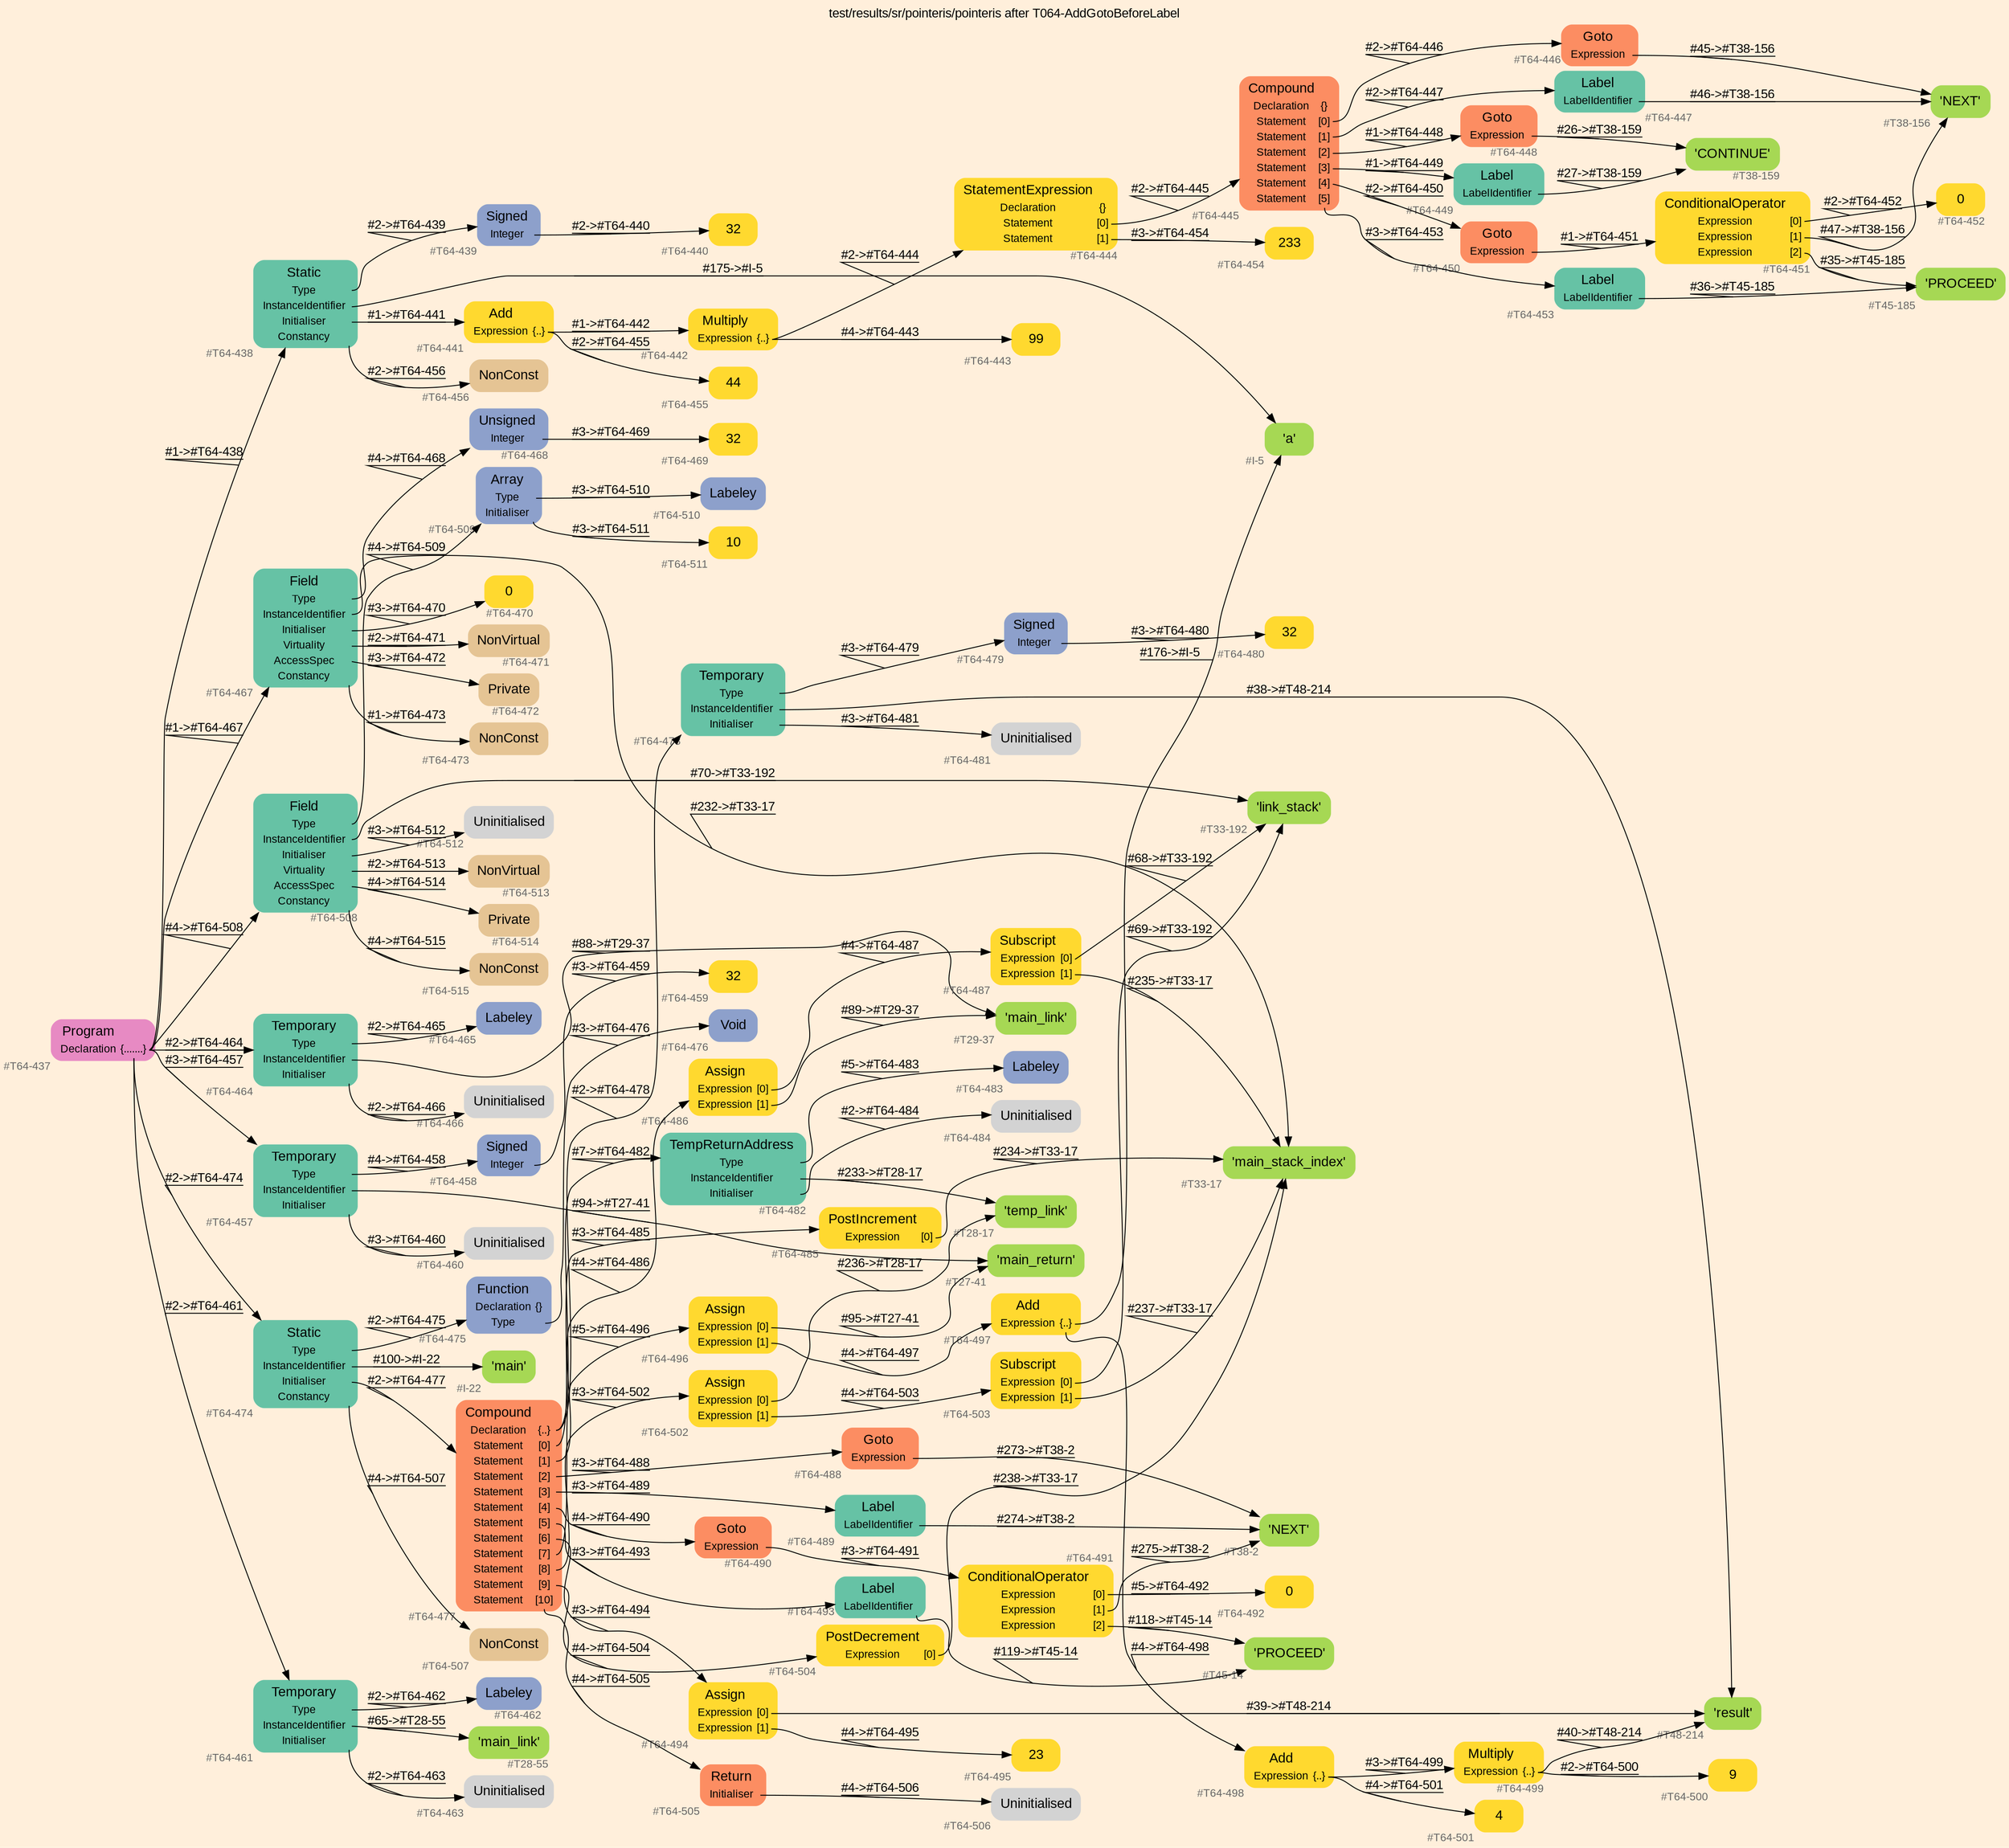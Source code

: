 digraph "test/results/sr/pointeris/pointeris after T064-AddGotoBeforeLabel" {
label = "test/results/sr/pointeris/pointeris after T064-AddGotoBeforeLabel"
labelloc = t
graph [
    rankdir = "LR"
    ranksep = 0.3
    bgcolor = antiquewhite1
    color = black
    fontcolor = black
    fontname = "Arial"
];
node [
    fontname = "Arial"
];
edge [
    fontname = "Arial"
];

// -------------------- node figure --------------------
// -------- block #T64-437 ----------
"#T64-437" [
    fillcolor = "/set28/4"
    xlabel = "#T64-437"
    fontsize = "12"
    fontcolor = grey40
    shape = "plaintext"
    label = <<TABLE BORDER="0" CELLBORDER="0" CELLSPACING="0">
     <TR><TD><FONT COLOR="black" POINT-SIZE="15">Program</FONT></TD></TR>
     <TR><TD><FONT COLOR="black" POINT-SIZE="12">Declaration</FONT></TD><TD PORT="port0"><FONT COLOR="black" POINT-SIZE="12">{.......}</FONT></TD></TR>
    </TABLE>>
    style = "rounded,filled"
];

// -------- block #T64-438 ----------
"#T64-438" [
    fillcolor = "/set28/1"
    xlabel = "#T64-438"
    fontsize = "12"
    fontcolor = grey40
    shape = "plaintext"
    label = <<TABLE BORDER="0" CELLBORDER="0" CELLSPACING="0">
     <TR><TD><FONT COLOR="black" POINT-SIZE="15">Static</FONT></TD></TR>
     <TR><TD><FONT COLOR="black" POINT-SIZE="12">Type</FONT></TD><TD PORT="port0"></TD></TR>
     <TR><TD><FONT COLOR="black" POINT-SIZE="12">InstanceIdentifier</FONT></TD><TD PORT="port1"></TD></TR>
     <TR><TD><FONT COLOR="black" POINT-SIZE="12">Initialiser</FONT></TD><TD PORT="port2"></TD></TR>
     <TR><TD><FONT COLOR="black" POINT-SIZE="12">Constancy</FONT></TD><TD PORT="port3"></TD></TR>
    </TABLE>>
    style = "rounded,filled"
];

// -------- block #T64-439 ----------
"#T64-439" [
    fillcolor = "/set28/3"
    xlabel = "#T64-439"
    fontsize = "12"
    fontcolor = grey40
    shape = "plaintext"
    label = <<TABLE BORDER="0" CELLBORDER="0" CELLSPACING="0">
     <TR><TD><FONT COLOR="black" POINT-SIZE="15">Signed</FONT></TD></TR>
     <TR><TD><FONT COLOR="black" POINT-SIZE="12">Integer</FONT></TD><TD PORT="port0"></TD></TR>
    </TABLE>>
    style = "rounded,filled"
];

// -------- block #T64-440 ----------
"#T64-440" [
    fillcolor = "/set28/6"
    xlabel = "#T64-440"
    fontsize = "12"
    fontcolor = grey40
    shape = "plaintext"
    label = <<TABLE BORDER="0" CELLBORDER="0" CELLSPACING="0">
     <TR><TD><FONT COLOR="black" POINT-SIZE="15">32</FONT></TD></TR>
    </TABLE>>
    style = "rounded,filled"
];

// -------- block #I-5 ----------
"#I-5" [
    fillcolor = "/set28/5"
    xlabel = "#I-5"
    fontsize = "12"
    fontcolor = grey40
    shape = "plaintext"
    label = <<TABLE BORDER="0" CELLBORDER="0" CELLSPACING="0">
     <TR><TD><FONT COLOR="black" POINT-SIZE="15">'a'</FONT></TD></TR>
    </TABLE>>
    style = "rounded,filled"
];

// -------- block #T64-441 ----------
"#T64-441" [
    fillcolor = "/set28/6"
    xlabel = "#T64-441"
    fontsize = "12"
    fontcolor = grey40
    shape = "plaintext"
    label = <<TABLE BORDER="0" CELLBORDER="0" CELLSPACING="0">
     <TR><TD><FONT COLOR="black" POINT-SIZE="15">Add</FONT></TD></TR>
     <TR><TD><FONT COLOR="black" POINT-SIZE="12">Expression</FONT></TD><TD PORT="port0"><FONT COLOR="black" POINT-SIZE="12">{..}</FONT></TD></TR>
    </TABLE>>
    style = "rounded,filled"
];

// -------- block #T64-442 ----------
"#T64-442" [
    fillcolor = "/set28/6"
    xlabel = "#T64-442"
    fontsize = "12"
    fontcolor = grey40
    shape = "plaintext"
    label = <<TABLE BORDER="0" CELLBORDER="0" CELLSPACING="0">
     <TR><TD><FONT COLOR="black" POINT-SIZE="15">Multiply</FONT></TD></TR>
     <TR><TD><FONT COLOR="black" POINT-SIZE="12">Expression</FONT></TD><TD PORT="port0"><FONT COLOR="black" POINT-SIZE="12">{..}</FONT></TD></TR>
    </TABLE>>
    style = "rounded,filled"
];

// -------- block #T64-443 ----------
"#T64-443" [
    fillcolor = "/set28/6"
    xlabel = "#T64-443"
    fontsize = "12"
    fontcolor = grey40
    shape = "plaintext"
    label = <<TABLE BORDER="0" CELLBORDER="0" CELLSPACING="0">
     <TR><TD><FONT COLOR="black" POINT-SIZE="15">99</FONT></TD></TR>
    </TABLE>>
    style = "rounded,filled"
];

// -------- block #T64-444 ----------
"#T64-444" [
    fillcolor = "/set28/6"
    xlabel = "#T64-444"
    fontsize = "12"
    fontcolor = grey40
    shape = "plaintext"
    label = <<TABLE BORDER="0" CELLBORDER="0" CELLSPACING="0">
     <TR><TD><FONT COLOR="black" POINT-SIZE="15">StatementExpression</FONT></TD></TR>
     <TR><TD><FONT COLOR="black" POINT-SIZE="12">Declaration</FONT></TD><TD PORT="port0"><FONT COLOR="black" POINT-SIZE="12">{}</FONT></TD></TR>
     <TR><TD><FONT COLOR="black" POINT-SIZE="12">Statement</FONT></TD><TD PORT="port1"><FONT COLOR="black" POINT-SIZE="12">[0]</FONT></TD></TR>
     <TR><TD><FONT COLOR="black" POINT-SIZE="12">Statement</FONT></TD><TD PORT="port2"><FONT COLOR="black" POINT-SIZE="12">[1]</FONT></TD></TR>
    </TABLE>>
    style = "rounded,filled"
];

// -------- block #T64-445 ----------
"#T64-445" [
    fillcolor = "/set28/2"
    xlabel = "#T64-445"
    fontsize = "12"
    fontcolor = grey40
    shape = "plaintext"
    label = <<TABLE BORDER="0" CELLBORDER="0" CELLSPACING="0">
     <TR><TD><FONT COLOR="black" POINT-SIZE="15">Compound</FONT></TD></TR>
     <TR><TD><FONT COLOR="black" POINT-SIZE="12">Declaration</FONT></TD><TD PORT="port0"><FONT COLOR="black" POINT-SIZE="12">{}</FONT></TD></TR>
     <TR><TD><FONT COLOR="black" POINT-SIZE="12">Statement</FONT></TD><TD PORT="port1"><FONT COLOR="black" POINT-SIZE="12">[0]</FONT></TD></TR>
     <TR><TD><FONT COLOR="black" POINT-SIZE="12">Statement</FONT></TD><TD PORT="port2"><FONT COLOR="black" POINT-SIZE="12">[1]</FONT></TD></TR>
     <TR><TD><FONT COLOR="black" POINT-SIZE="12">Statement</FONT></TD><TD PORT="port3"><FONT COLOR="black" POINT-SIZE="12">[2]</FONT></TD></TR>
     <TR><TD><FONT COLOR="black" POINT-SIZE="12">Statement</FONT></TD><TD PORT="port4"><FONT COLOR="black" POINT-SIZE="12">[3]</FONT></TD></TR>
     <TR><TD><FONT COLOR="black" POINT-SIZE="12">Statement</FONT></TD><TD PORT="port5"><FONT COLOR="black" POINT-SIZE="12">[4]</FONT></TD></TR>
     <TR><TD><FONT COLOR="black" POINT-SIZE="12">Statement</FONT></TD><TD PORT="port6"><FONT COLOR="black" POINT-SIZE="12">[5]</FONT></TD></TR>
    </TABLE>>
    style = "rounded,filled"
];

// -------- block #T64-446 ----------
"#T64-446" [
    fillcolor = "/set28/2"
    xlabel = "#T64-446"
    fontsize = "12"
    fontcolor = grey40
    shape = "plaintext"
    label = <<TABLE BORDER="0" CELLBORDER="0" CELLSPACING="0">
     <TR><TD><FONT COLOR="black" POINT-SIZE="15">Goto</FONT></TD></TR>
     <TR><TD><FONT COLOR="black" POINT-SIZE="12">Expression</FONT></TD><TD PORT="port0"></TD></TR>
    </TABLE>>
    style = "rounded,filled"
];

// -------- block #T38-156 ----------
"#T38-156" [
    fillcolor = "/set28/5"
    xlabel = "#T38-156"
    fontsize = "12"
    fontcolor = grey40
    shape = "plaintext"
    label = <<TABLE BORDER="0" CELLBORDER="0" CELLSPACING="0">
     <TR><TD><FONT COLOR="black" POINT-SIZE="15">'NEXT'</FONT></TD></TR>
    </TABLE>>
    style = "rounded,filled"
];

// -------- block #T64-447 ----------
"#T64-447" [
    fillcolor = "/set28/1"
    xlabel = "#T64-447"
    fontsize = "12"
    fontcolor = grey40
    shape = "plaintext"
    label = <<TABLE BORDER="0" CELLBORDER="0" CELLSPACING="0">
     <TR><TD><FONT COLOR="black" POINT-SIZE="15">Label</FONT></TD></TR>
     <TR><TD><FONT COLOR="black" POINT-SIZE="12">LabelIdentifier</FONT></TD><TD PORT="port0"></TD></TR>
    </TABLE>>
    style = "rounded,filled"
];

// -------- block #T64-448 ----------
"#T64-448" [
    fillcolor = "/set28/2"
    xlabel = "#T64-448"
    fontsize = "12"
    fontcolor = grey40
    shape = "plaintext"
    label = <<TABLE BORDER="0" CELLBORDER="0" CELLSPACING="0">
     <TR><TD><FONT COLOR="black" POINT-SIZE="15">Goto</FONT></TD></TR>
     <TR><TD><FONT COLOR="black" POINT-SIZE="12">Expression</FONT></TD><TD PORT="port0"></TD></TR>
    </TABLE>>
    style = "rounded,filled"
];

// -------- block #T38-159 ----------
"#T38-159" [
    fillcolor = "/set28/5"
    xlabel = "#T38-159"
    fontsize = "12"
    fontcolor = grey40
    shape = "plaintext"
    label = <<TABLE BORDER="0" CELLBORDER="0" CELLSPACING="0">
     <TR><TD><FONT COLOR="black" POINT-SIZE="15">'CONTINUE'</FONT></TD></TR>
    </TABLE>>
    style = "rounded,filled"
];

// -------- block #T64-449 ----------
"#T64-449" [
    fillcolor = "/set28/1"
    xlabel = "#T64-449"
    fontsize = "12"
    fontcolor = grey40
    shape = "plaintext"
    label = <<TABLE BORDER="0" CELLBORDER="0" CELLSPACING="0">
     <TR><TD><FONT COLOR="black" POINT-SIZE="15">Label</FONT></TD></TR>
     <TR><TD><FONT COLOR="black" POINT-SIZE="12">LabelIdentifier</FONT></TD><TD PORT="port0"></TD></TR>
    </TABLE>>
    style = "rounded,filled"
];

// -------- block #T64-450 ----------
"#T64-450" [
    fillcolor = "/set28/2"
    xlabel = "#T64-450"
    fontsize = "12"
    fontcolor = grey40
    shape = "plaintext"
    label = <<TABLE BORDER="0" CELLBORDER="0" CELLSPACING="0">
     <TR><TD><FONT COLOR="black" POINT-SIZE="15">Goto</FONT></TD></TR>
     <TR><TD><FONT COLOR="black" POINT-SIZE="12">Expression</FONT></TD><TD PORT="port0"></TD></TR>
    </TABLE>>
    style = "rounded,filled"
];

// -------- block #T64-451 ----------
"#T64-451" [
    fillcolor = "/set28/6"
    xlabel = "#T64-451"
    fontsize = "12"
    fontcolor = grey40
    shape = "plaintext"
    label = <<TABLE BORDER="0" CELLBORDER="0" CELLSPACING="0">
     <TR><TD><FONT COLOR="black" POINT-SIZE="15">ConditionalOperator</FONT></TD></TR>
     <TR><TD><FONT COLOR="black" POINT-SIZE="12">Expression</FONT></TD><TD PORT="port0"><FONT COLOR="black" POINT-SIZE="12">[0]</FONT></TD></TR>
     <TR><TD><FONT COLOR="black" POINT-SIZE="12">Expression</FONT></TD><TD PORT="port1"><FONT COLOR="black" POINT-SIZE="12">[1]</FONT></TD></TR>
     <TR><TD><FONT COLOR="black" POINT-SIZE="12">Expression</FONT></TD><TD PORT="port2"><FONT COLOR="black" POINT-SIZE="12">[2]</FONT></TD></TR>
    </TABLE>>
    style = "rounded,filled"
];

// -------- block #T64-452 ----------
"#T64-452" [
    fillcolor = "/set28/6"
    xlabel = "#T64-452"
    fontsize = "12"
    fontcolor = grey40
    shape = "plaintext"
    label = <<TABLE BORDER="0" CELLBORDER="0" CELLSPACING="0">
     <TR><TD><FONT COLOR="black" POINT-SIZE="15">0</FONT></TD></TR>
    </TABLE>>
    style = "rounded,filled"
];

// -------- block #T45-185 ----------
"#T45-185" [
    fillcolor = "/set28/5"
    xlabel = "#T45-185"
    fontsize = "12"
    fontcolor = grey40
    shape = "plaintext"
    label = <<TABLE BORDER="0" CELLBORDER="0" CELLSPACING="0">
     <TR><TD><FONT COLOR="black" POINT-SIZE="15">'PROCEED'</FONT></TD></TR>
    </TABLE>>
    style = "rounded,filled"
];

// -------- block #T64-453 ----------
"#T64-453" [
    fillcolor = "/set28/1"
    xlabel = "#T64-453"
    fontsize = "12"
    fontcolor = grey40
    shape = "plaintext"
    label = <<TABLE BORDER="0" CELLBORDER="0" CELLSPACING="0">
     <TR><TD><FONT COLOR="black" POINT-SIZE="15">Label</FONT></TD></TR>
     <TR><TD><FONT COLOR="black" POINT-SIZE="12">LabelIdentifier</FONT></TD><TD PORT="port0"></TD></TR>
    </TABLE>>
    style = "rounded,filled"
];

// -------- block #T64-454 ----------
"#T64-454" [
    fillcolor = "/set28/6"
    xlabel = "#T64-454"
    fontsize = "12"
    fontcolor = grey40
    shape = "plaintext"
    label = <<TABLE BORDER="0" CELLBORDER="0" CELLSPACING="0">
     <TR><TD><FONT COLOR="black" POINT-SIZE="15">233</FONT></TD></TR>
    </TABLE>>
    style = "rounded,filled"
];

// -------- block #T64-455 ----------
"#T64-455" [
    fillcolor = "/set28/6"
    xlabel = "#T64-455"
    fontsize = "12"
    fontcolor = grey40
    shape = "plaintext"
    label = <<TABLE BORDER="0" CELLBORDER="0" CELLSPACING="0">
     <TR><TD><FONT COLOR="black" POINT-SIZE="15">44</FONT></TD></TR>
    </TABLE>>
    style = "rounded,filled"
];

// -------- block #T64-456 ----------
"#T64-456" [
    fillcolor = "/set28/7"
    xlabel = "#T64-456"
    fontsize = "12"
    fontcolor = grey40
    shape = "plaintext"
    label = <<TABLE BORDER="0" CELLBORDER="0" CELLSPACING="0">
     <TR><TD><FONT COLOR="black" POINT-SIZE="15">NonConst</FONT></TD></TR>
    </TABLE>>
    style = "rounded,filled"
];

// -------- block #T64-457 ----------
"#T64-457" [
    fillcolor = "/set28/1"
    xlabel = "#T64-457"
    fontsize = "12"
    fontcolor = grey40
    shape = "plaintext"
    label = <<TABLE BORDER="0" CELLBORDER="0" CELLSPACING="0">
     <TR><TD><FONT COLOR="black" POINT-SIZE="15">Temporary</FONT></TD></TR>
     <TR><TD><FONT COLOR="black" POINT-SIZE="12">Type</FONT></TD><TD PORT="port0"></TD></TR>
     <TR><TD><FONT COLOR="black" POINT-SIZE="12">InstanceIdentifier</FONT></TD><TD PORT="port1"></TD></TR>
     <TR><TD><FONT COLOR="black" POINT-SIZE="12">Initialiser</FONT></TD><TD PORT="port2"></TD></TR>
    </TABLE>>
    style = "rounded,filled"
];

// -------- block #T64-458 ----------
"#T64-458" [
    fillcolor = "/set28/3"
    xlabel = "#T64-458"
    fontsize = "12"
    fontcolor = grey40
    shape = "plaintext"
    label = <<TABLE BORDER="0" CELLBORDER="0" CELLSPACING="0">
     <TR><TD><FONT COLOR="black" POINT-SIZE="15">Signed</FONT></TD></TR>
     <TR><TD><FONT COLOR="black" POINT-SIZE="12">Integer</FONT></TD><TD PORT="port0"></TD></TR>
    </TABLE>>
    style = "rounded,filled"
];

// -------- block #T64-459 ----------
"#T64-459" [
    fillcolor = "/set28/6"
    xlabel = "#T64-459"
    fontsize = "12"
    fontcolor = grey40
    shape = "plaintext"
    label = <<TABLE BORDER="0" CELLBORDER="0" CELLSPACING="0">
     <TR><TD><FONT COLOR="black" POINT-SIZE="15">32</FONT></TD></TR>
    </TABLE>>
    style = "rounded,filled"
];

// -------- block #T27-41 ----------
"#T27-41" [
    fillcolor = "/set28/5"
    xlabel = "#T27-41"
    fontsize = "12"
    fontcolor = grey40
    shape = "plaintext"
    label = <<TABLE BORDER="0" CELLBORDER="0" CELLSPACING="0">
     <TR><TD><FONT COLOR="black" POINT-SIZE="15">'main_return'</FONT></TD></TR>
    </TABLE>>
    style = "rounded,filled"
];

// -------- block #T64-460 ----------
"#T64-460" [
    xlabel = "#T64-460"
    fontsize = "12"
    fontcolor = grey40
    shape = "plaintext"
    label = <<TABLE BORDER="0" CELLBORDER="0" CELLSPACING="0">
     <TR><TD><FONT COLOR="black" POINT-SIZE="15">Uninitialised</FONT></TD></TR>
    </TABLE>>
    style = "rounded,filled"
];

// -------- block #T64-461 ----------
"#T64-461" [
    fillcolor = "/set28/1"
    xlabel = "#T64-461"
    fontsize = "12"
    fontcolor = grey40
    shape = "plaintext"
    label = <<TABLE BORDER="0" CELLBORDER="0" CELLSPACING="0">
     <TR><TD><FONT COLOR="black" POINT-SIZE="15">Temporary</FONT></TD></TR>
     <TR><TD><FONT COLOR="black" POINT-SIZE="12">Type</FONT></TD><TD PORT="port0"></TD></TR>
     <TR><TD><FONT COLOR="black" POINT-SIZE="12">InstanceIdentifier</FONT></TD><TD PORT="port1"></TD></TR>
     <TR><TD><FONT COLOR="black" POINT-SIZE="12">Initialiser</FONT></TD><TD PORT="port2"></TD></TR>
    </TABLE>>
    style = "rounded,filled"
];

// -------- block #T64-462 ----------
"#T64-462" [
    fillcolor = "/set28/3"
    xlabel = "#T64-462"
    fontsize = "12"
    fontcolor = grey40
    shape = "plaintext"
    label = <<TABLE BORDER="0" CELLBORDER="0" CELLSPACING="0">
     <TR><TD><FONT COLOR="black" POINT-SIZE="15">Labeley</FONT></TD></TR>
    </TABLE>>
    style = "rounded,filled"
];

// -------- block #T28-55 ----------
"#T28-55" [
    fillcolor = "/set28/5"
    xlabel = "#T28-55"
    fontsize = "12"
    fontcolor = grey40
    shape = "plaintext"
    label = <<TABLE BORDER="0" CELLBORDER="0" CELLSPACING="0">
     <TR><TD><FONT COLOR="black" POINT-SIZE="15">'main_link'</FONT></TD></TR>
    </TABLE>>
    style = "rounded,filled"
];

// -------- block #T64-463 ----------
"#T64-463" [
    xlabel = "#T64-463"
    fontsize = "12"
    fontcolor = grey40
    shape = "plaintext"
    label = <<TABLE BORDER="0" CELLBORDER="0" CELLSPACING="0">
     <TR><TD><FONT COLOR="black" POINT-SIZE="15">Uninitialised</FONT></TD></TR>
    </TABLE>>
    style = "rounded,filled"
];

// -------- block #T64-464 ----------
"#T64-464" [
    fillcolor = "/set28/1"
    xlabel = "#T64-464"
    fontsize = "12"
    fontcolor = grey40
    shape = "plaintext"
    label = <<TABLE BORDER="0" CELLBORDER="0" CELLSPACING="0">
     <TR><TD><FONT COLOR="black" POINT-SIZE="15">Temporary</FONT></TD></TR>
     <TR><TD><FONT COLOR="black" POINT-SIZE="12">Type</FONT></TD><TD PORT="port0"></TD></TR>
     <TR><TD><FONT COLOR="black" POINT-SIZE="12">InstanceIdentifier</FONT></TD><TD PORT="port1"></TD></TR>
     <TR><TD><FONT COLOR="black" POINT-SIZE="12">Initialiser</FONT></TD><TD PORT="port2"></TD></TR>
    </TABLE>>
    style = "rounded,filled"
];

// -------- block #T64-465 ----------
"#T64-465" [
    fillcolor = "/set28/3"
    xlabel = "#T64-465"
    fontsize = "12"
    fontcolor = grey40
    shape = "plaintext"
    label = <<TABLE BORDER="0" CELLBORDER="0" CELLSPACING="0">
     <TR><TD><FONT COLOR="black" POINT-SIZE="15">Labeley</FONT></TD></TR>
    </TABLE>>
    style = "rounded,filled"
];

// -------- block #T29-37 ----------
"#T29-37" [
    fillcolor = "/set28/5"
    xlabel = "#T29-37"
    fontsize = "12"
    fontcolor = grey40
    shape = "plaintext"
    label = <<TABLE BORDER="0" CELLBORDER="0" CELLSPACING="0">
     <TR><TD><FONT COLOR="black" POINT-SIZE="15">'main_link'</FONT></TD></TR>
    </TABLE>>
    style = "rounded,filled"
];

// -------- block #T64-466 ----------
"#T64-466" [
    xlabel = "#T64-466"
    fontsize = "12"
    fontcolor = grey40
    shape = "plaintext"
    label = <<TABLE BORDER="0" CELLBORDER="0" CELLSPACING="0">
     <TR><TD><FONT COLOR="black" POINT-SIZE="15">Uninitialised</FONT></TD></TR>
    </TABLE>>
    style = "rounded,filled"
];

// -------- block #T64-467 ----------
"#T64-467" [
    fillcolor = "/set28/1"
    xlabel = "#T64-467"
    fontsize = "12"
    fontcolor = grey40
    shape = "plaintext"
    label = <<TABLE BORDER="0" CELLBORDER="0" CELLSPACING="0">
     <TR><TD><FONT COLOR="black" POINT-SIZE="15">Field</FONT></TD></TR>
     <TR><TD><FONT COLOR="black" POINT-SIZE="12">Type</FONT></TD><TD PORT="port0"></TD></TR>
     <TR><TD><FONT COLOR="black" POINT-SIZE="12">InstanceIdentifier</FONT></TD><TD PORT="port1"></TD></TR>
     <TR><TD><FONT COLOR="black" POINT-SIZE="12">Initialiser</FONT></TD><TD PORT="port2"></TD></TR>
     <TR><TD><FONT COLOR="black" POINT-SIZE="12">Virtuality</FONT></TD><TD PORT="port3"></TD></TR>
     <TR><TD><FONT COLOR="black" POINT-SIZE="12">AccessSpec</FONT></TD><TD PORT="port4"></TD></TR>
     <TR><TD><FONT COLOR="black" POINT-SIZE="12">Constancy</FONT></TD><TD PORT="port5"></TD></TR>
    </TABLE>>
    style = "rounded,filled"
];

// -------- block #T64-468 ----------
"#T64-468" [
    fillcolor = "/set28/3"
    xlabel = "#T64-468"
    fontsize = "12"
    fontcolor = grey40
    shape = "plaintext"
    label = <<TABLE BORDER="0" CELLBORDER="0" CELLSPACING="0">
     <TR><TD><FONT COLOR="black" POINT-SIZE="15">Unsigned</FONT></TD></TR>
     <TR><TD><FONT COLOR="black" POINT-SIZE="12">Integer</FONT></TD><TD PORT="port0"></TD></TR>
    </TABLE>>
    style = "rounded,filled"
];

// -------- block #T64-469 ----------
"#T64-469" [
    fillcolor = "/set28/6"
    xlabel = "#T64-469"
    fontsize = "12"
    fontcolor = grey40
    shape = "plaintext"
    label = <<TABLE BORDER="0" CELLBORDER="0" CELLSPACING="0">
     <TR><TD><FONT COLOR="black" POINT-SIZE="15">32</FONT></TD></TR>
    </TABLE>>
    style = "rounded,filled"
];

// -------- block #T33-17 ----------
"#T33-17" [
    fillcolor = "/set28/5"
    xlabel = "#T33-17"
    fontsize = "12"
    fontcolor = grey40
    shape = "plaintext"
    label = <<TABLE BORDER="0" CELLBORDER="0" CELLSPACING="0">
     <TR><TD><FONT COLOR="black" POINT-SIZE="15">'main_stack_index'</FONT></TD></TR>
    </TABLE>>
    style = "rounded,filled"
];

// -------- block #T64-470 ----------
"#T64-470" [
    fillcolor = "/set28/6"
    xlabel = "#T64-470"
    fontsize = "12"
    fontcolor = grey40
    shape = "plaintext"
    label = <<TABLE BORDER="0" CELLBORDER="0" CELLSPACING="0">
     <TR><TD><FONT COLOR="black" POINT-SIZE="15">0</FONT></TD></TR>
    </TABLE>>
    style = "rounded,filled"
];

// -------- block #T64-471 ----------
"#T64-471" [
    fillcolor = "/set28/7"
    xlabel = "#T64-471"
    fontsize = "12"
    fontcolor = grey40
    shape = "plaintext"
    label = <<TABLE BORDER="0" CELLBORDER="0" CELLSPACING="0">
     <TR><TD><FONT COLOR="black" POINT-SIZE="15">NonVirtual</FONT></TD></TR>
    </TABLE>>
    style = "rounded,filled"
];

// -------- block #T64-472 ----------
"#T64-472" [
    fillcolor = "/set28/7"
    xlabel = "#T64-472"
    fontsize = "12"
    fontcolor = grey40
    shape = "plaintext"
    label = <<TABLE BORDER="0" CELLBORDER="0" CELLSPACING="0">
     <TR><TD><FONT COLOR="black" POINT-SIZE="15">Private</FONT></TD></TR>
    </TABLE>>
    style = "rounded,filled"
];

// -------- block #T64-473 ----------
"#T64-473" [
    fillcolor = "/set28/7"
    xlabel = "#T64-473"
    fontsize = "12"
    fontcolor = grey40
    shape = "plaintext"
    label = <<TABLE BORDER="0" CELLBORDER="0" CELLSPACING="0">
     <TR><TD><FONT COLOR="black" POINT-SIZE="15">NonConst</FONT></TD></TR>
    </TABLE>>
    style = "rounded,filled"
];

// -------- block #T64-474 ----------
"#T64-474" [
    fillcolor = "/set28/1"
    xlabel = "#T64-474"
    fontsize = "12"
    fontcolor = grey40
    shape = "plaintext"
    label = <<TABLE BORDER="0" CELLBORDER="0" CELLSPACING="0">
     <TR><TD><FONT COLOR="black" POINT-SIZE="15">Static</FONT></TD></TR>
     <TR><TD><FONT COLOR="black" POINT-SIZE="12">Type</FONT></TD><TD PORT="port0"></TD></TR>
     <TR><TD><FONT COLOR="black" POINT-SIZE="12">InstanceIdentifier</FONT></TD><TD PORT="port1"></TD></TR>
     <TR><TD><FONT COLOR="black" POINT-SIZE="12">Initialiser</FONT></TD><TD PORT="port2"></TD></TR>
     <TR><TD><FONT COLOR="black" POINT-SIZE="12">Constancy</FONT></TD><TD PORT="port3"></TD></TR>
    </TABLE>>
    style = "rounded,filled"
];

// -------- block #T64-475 ----------
"#T64-475" [
    fillcolor = "/set28/3"
    xlabel = "#T64-475"
    fontsize = "12"
    fontcolor = grey40
    shape = "plaintext"
    label = <<TABLE BORDER="0" CELLBORDER="0" CELLSPACING="0">
     <TR><TD><FONT COLOR="black" POINT-SIZE="15">Function</FONT></TD></TR>
     <TR><TD><FONT COLOR="black" POINT-SIZE="12">Declaration</FONT></TD><TD PORT="port0"><FONT COLOR="black" POINT-SIZE="12">{}</FONT></TD></TR>
     <TR><TD><FONT COLOR="black" POINT-SIZE="12">Type</FONT></TD><TD PORT="port1"></TD></TR>
    </TABLE>>
    style = "rounded,filled"
];

// -------- block #T64-476 ----------
"#T64-476" [
    fillcolor = "/set28/3"
    xlabel = "#T64-476"
    fontsize = "12"
    fontcolor = grey40
    shape = "plaintext"
    label = <<TABLE BORDER="0" CELLBORDER="0" CELLSPACING="0">
     <TR><TD><FONT COLOR="black" POINT-SIZE="15">Void</FONT></TD></TR>
    </TABLE>>
    style = "rounded,filled"
];

// -------- block #I-22 ----------
"#I-22" [
    fillcolor = "/set28/5"
    xlabel = "#I-22"
    fontsize = "12"
    fontcolor = grey40
    shape = "plaintext"
    label = <<TABLE BORDER="0" CELLBORDER="0" CELLSPACING="0">
     <TR><TD><FONT COLOR="black" POINT-SIZE="15">'main'</FONT></TD></TR>
    </TABLE>>
    style = "rounded,filled"
];

// -------- block #T64-477 ----------
"#T64-477" [
    fillcolor = "/set28/2"
    xlabel = "#T64-477"
    fontsize = "12"
    fontcolor = grey40
    shape = "plaintext"
    label = <<TABLE BORDER="0" CELLBORDER="0" CELLSPACING="0">
     <TR><TD><FONT COLOR="black" POINT-SIZE="15">Compound</FONT></TD></TR>
     <TR><TD><FONT COLOR="black" POINT-SIZE="12">Declaration</FONT></TD><TD PORT="port0"><FONT COLOR="black" POINT-SIZE="12">{..}</FONT></TD></TR>
     <TR><TD><FONT COLOR="black" POINT-SIZE="12">Statement</FONT></TD><TD PORT="port1"><FONT COLOR="black" POINT-SIZE="12">[0]</FONT></TD></TR>
     <TR><TD><FONT COLOR="black" POINT-SIZE="12">Statement</FONT></TD><TD PORT="port2"><FONT COLOR="black" POINT-SIZE="12">[1]</FONT></TD></TR>
     <TR><TD><FONT COLOR="black" POINT-SIZE="12">Statement</FONT></TD><TD PORT="port3"><FONT COLOR="black" POINT-SIZE="12">[2]</FONT></TD></TR>
     <TR><TD><FONT COLOR="black" POINT-SIZE="12">Statement</FONT></TD><TD PORT="port4"><FONT COLOR="black" POINT-SIZE="12">[3]</FONT></TD></TR>
     <TR><TD><FONT COLOR="black" POINT-SIZE="12">Statement</FONT></TD><TD PORT="port5"><FONT COLOR="black" POINT-SIZE="12">[4]</FONT></TD></TR>
     <TR><TD><FONT COLOR="black" POINT-SIZE="12">Statement</FONT></TD><TD PORT="port6"><FONT COLOR="black" POINT-SIZE="12">[5]</FONT></TD></TR>
     <TR><TD><FONT COLOR="black" POINT-SIZE="12">Statement</FONT></TD><TD PORT="port7"><FONT COLOR="black" POINT-SIZE="12">[6]</FONT></TD></TR>
     <TR><TD><FONT COLOR="black" POINT-SIZE="12">Statement</FONT></TD><TD PORT="port8"><FONT COLOR="black" POINT-SIZE="12">[7]</FONT></TD></TR>
     <TR><TD><FONT COLOR="black" POINT-SIZE="12">Statement</FONT></TD><TD PORT="port9"><FONT COLOR="black" POINT-SIZE="12">[8]</FONT></TD></TR>
     <TR><TD><FONT COLOR="black" POINT-SIZE="12">Statement</FONT></TD><TD PORT="port10"><FONT COLOR="black" POINT-SIZE="12">[9]</FONT></TD></TR>
     <TR><TD><FONT COLOR="black" POINT-SIZE="12">Statement</FONT></TD><TD PORT="port11"><FONT COLOR="black" POINT-SIZE="12">[10]</FONT></TD></TR>
    </TABLE>>
    style = "rounded,filled"
];

// -------- block #T64-478 ----------
"#T64-478" [
    fillcolor = "/set28/1"
    xlabel = "#T64-478"
    fontsize = "12"
    fontcolor = grey40
    shape = "plaintext"
    label = <<TABLE BORDER="0" CELLBORDER="0" CELLSPACING="0">
     <TR><TD><FONT COLOR="black" POINT-SIZE="15">Temporary</FONT></TD></TR>
     <TR><TD><FONT COLOR="black" POINT-SIZE="12">Type</FONT></TD><TD PORT="port0"></TD></TR>
     <TR><TD><FONT COLOR="black" POINT-SIZE="12">InstanceIdentifier</FONT></TD><TD PORT="port1"></TD></TR>
     <TR><TD><FONT COLOR="black" POINT-SIZE="12">Initialiser</FONT></TD><TD PORT="port2"></TD></TR>
    </TABLE>>
    style = "rounded,filled"
];

// -------- block #T64-479 ----------
"#T64-479" [
    fillcolor = "/set28/3"
    xlabel = "#T64-479"
    fontsize = "12"
    fontcolor = grey40
    shape = "plaintext"
    label = <<TABLE BORDER="0" CELLBORDER="0" CELLSPACING="0">
     <TR><TD><FONT COLOR="black" POINT-SIZE="15">Signed</FONT></TD></TR>
     <TR><TD><FONT COLOR="black" POINT-SIZE="12">Integer</FONT></TD><TD PORT="port0"></TD></TR>
    </TABLE>>
    style = "rounded,filled"
];

// -------- block #T64-480 ----------
"#T64-480" [
    fillcolor = "/set28/6"
    xlabel = "#T64-480"
    fontsize = "12"
    fontcolor = grey40
    shape = "plaintext"
    label = <<TABLE BORDER="0" CELLBORDER="0" CELLSPACING="0">
     <TR><TD><FONT COLOR="black" POINT-SIZE="15">32</FONT></TD></TR>
    </TABLE>>
    style = "rounded,filled"
];

// -------- block #T48-214 ----------
"#T48-214" [
    fillcolor = "/set28/5"
    xlabel = "#T48-214"
    fontsize = "12"
    fontcolor = grey40
    shape = "plaintext"
    label = <<TABLE BORDER="0" CELLBORDER="0" CELLSPACING="0">
     <TR><TD><FONT COLOR="black" POINT-SIZE="15">'result'</FONT></TD></TR>
    </TABLE>>
    style = "rounded,filled"
];

// -------- block #T64-481 ----------
"#T64-481" [
    xlabel = "#T64-481"
    fontsize = "12"
    fontcolor = grey40
    shape = "plaintext"
    label = <<TABLE BORDER="0" CELLBORDER="0" CELLSPACING="0">
     <TR><TD><FONT COLOR="black" POINT-SIZE="15">Uninitialised</FONT></TD></TR>
    </TABLE>>
    style = "rounded,filled"
];

// -------- block #T64-482 ----------
"#T64-482" [
    fillcolor = "/set28/1"
    xlabel = "#T64-482"
    fontsize = "12"
    fontcolor = grey40
    shape = "plaintext"
    label = <<TABLE BORDER="0" CELLBORDER="0" CELLSPACING="0">
     <TR><TD><FONT COLOR="black" POINT-SIZE="15">TempReturnAddress</FONT></TD></TR>
     <TR><TD><FONT COLOR="black" POINT-SIZE="12">Type</FONT></TD><TD PORT="port0"></TD></TR>
     <TR><TD><FONT COLOR="black" POINT-SIZE="12">InstanceIdentifier</FONT></TD><TD PORT="port1"></TD></TR>
     <TR><TD><FONT COLOR="black" POINT-SIZE="12">Initialiser</FONT></TD><TD PORT="port2"></TD></TR>
    </TABLE>>
    style = "rounded,filled"
];

// -------- block #T64-483 ----------
"#T64-483" [
    fillcolor = "/set28/3"
    xlabel = "#T64-483"
    fontsize = "12"
    fontcolor = grey40
    shape = "plaintext"
    label = <<TABLE BORDER="0" CELLBORDER="0" CELLSPACING="0">
     <TR><TD><FONT COLOR="black" POINT-SIZE="15">Labeley</FONT></TD></TR>
    </TABLE>>
    style = "rounded,filled"
];

// -------- block #T28-17 ----------
"#T28-17" [
    fillcolor = "/set28/5"
    xlabel = "#T28-17"
    fontsize = "12"
    fontcolor = grey40
    shape = "plaintext"
    label = <<TABLE BORDER="0" CELLBORDER="0" CELLSPACING="0">
     <TR><TD><FONT COLOR="black" POINT-SIZE="15">'temp_link'</FONT></TD></TR>
    </TABLE>>
    style = "rounded,filled"
];

// -------- block #T64-484 ----------
"#T64-484" [
    xlabel = "#T64-484"
    fontsize = "12"
    fontcolor = grey40
    shape = "plaintext"
    label = <<TABLE BORDER="0" CELLBORDER="0" CELLSPACING="0">
     <TR><TD><FONT COLOR="black" POINT-SIZE="15">Uninitialised</FONT></TD></TR>
    </TABLE>>
    style = "rounded,filled"
];

// -------- block #T64-485 ----------
"#T64-485" [
    fillcolor = "/set28/6"
    xlabel = "#T64-485"
    fontsize = "12"
    fontcolor = grey40
    shape = "plaintext"
    label = <<TABLE BORDER="0" CELLBORDER="0" CELLSPACING="0">
     <TR><TD><FONT COLOR="black" POINT-SIZE="15">PostIncrement</FONT></TD></TR>
     <TR><TD><FONT COLOR="black" POINT-SIZE="12">Expression</FONT></TD><TD PORT="port0"><FONT COLOR="black" POINT-SIZE="12">[0]</FONT></TD></TR>
    </TABLE>>
    style = "rounded,filled"
];

// -------- block #T64-486 ----------
"#T64-486" [
    fillcolor = "/set28/6"
    xlabel = "#T64-486"
    fontsize = "12"
    fontcolor = grey40
    shape = "plaintext"
    label = <<TABLE BORDER="0" CELLBORDER="0" CELLSPACING="0">
     <TR><TD><FONT COLOR="black" POINT-SIZE="15">Assign</FONT></TD></TR>
     <TR><TD><FONT COLOR="black" POINT-SIZE="12">Expression</FONT></TD><TD PORT="port0"><FONT COLOR="black" POINT-SIZE="12">[0]</FONT></TD></TR>
     <TR><TD><FONT COLOR="black" POINT-SIZE="12">Expression</FONT></TD><TD PORT="port1"><FONT COLOR="black" POINT-SIZE="12">[1]</FONT></TD></TR>
    </TABLE>>
    style = "rounded,filled"
];

// -------- block #T64-487 ----------
"#T64-487" [
    fillcolor = "/set28/6"
    xlabel = "#T64-487"
    fontsize = "12"
    fontcolor = grey40
    shape = "plaintext"
    label = <<TABLE BORDER="0" CELLBORDER="0" CELLSPACING="0">
     <TR><TD><FONT COLOR="black" POINT-SIZE="15">Subscript</FONT></TD></TR>
     <TR><TD><FONT COLOR="black" POINT-SIZE="12">Expression</FONT></TD><TD PORT="port0"><FONT COLOR="black" POINT-SIZE="12">[0]</FONT></TD></TR>
     <TR><TD><FONT COLOR="black" POINT-SIZE="12">Expression</FONT></TD><TD PORT="port1"><FONT COLOR="black" POINT-SIZE="12">[1]</FONT></TD></TR>
    </TABLE>>
    style = "rounded,filled"
];

// -------- block #T33-192 ----------
"#T33-192" [
    fillcolor = "/set28/5"
    xlabel = "#T33-192"
    fontsize = "12"
    fontcolor = grey40
    shape = "plaintext"
    label = <<TABLE BORDER="0" CELLBORDER="0" CELLSPACING="0">
     <TR><TD><FONT COLOR="black" POINT-SIZE="15">'link_stack'</FONT></TD></TR>
    </TABLE>>
    style = "rounded,filled"
];

// -------- block #T64-488 ----------
"#T64-488" [
    fillcolor = "/set28/2"
    xlabel = "#T64-488"
    fontsize = "12"
    fontcolor = grey40
    shape = "plaintext"
    label = <<TABLE BORDER="0" CELLBORDER="0" CELLSPACING="0">
     <TR><TD><FONT COLOR="black" POINT-SIZE="15">Goto</FONT></TD></TR>
     <TR><TD><FONT COLOR="black" POINT-SIZE="12">Expression</FONT></TD><TD PORT="port0"></TD></TR>
    </TABLE>>
    style = "rounded,filled"
];

// -------- block #T38-2 ----------
"#T38-2" [
    fillcolor = "/set28/5"
    xlabel = "#T38-2"
    fontsize = "12"
    fontcolor = grey40
    shape = "plaintext"
    label = <<TABLE BORDER="0" CELLBORDER="0" CELLSPACING="0">
     <TR><TD><FONT COLOR="black" POINT-SIZE="15">'NEXT'</FONT></TD></TR>
    </TABLE>>
    style = "rounded,filled"
];

// -------- block #T64-489 ----------
"#T64-489" [
    fillcolor = "/set28/1"
    xlabel = "#T64-489"
    fontsize = "12"
    fontcolor = grey40
    shape = "plaintext"
    label = <<TABLE BORDER="0" CELLBORDER="0" CELLSPACING="0">
     <TR><TD><FONT COLOR="black" POINT-SIZE="15">Label</FONT></TD></TR>
     <TR><TD><FONT COLOR="black" POINT-SIZE="12">LabelIdentifier</FONT></TD><TD PORT="port0"></TD></TR>
    </TABLE>>
    style = "rounded,filled"
];

// -------- block #T64-490 ----------
"#T64-490" [
    fillcolor = "/set28/2"
    xlabel = "#T64-490"
    fontsize = "12"
    fontcolor = grey40
    shape = "plaintext"
    label = <<TABLE BORDER="0" CELLBORDER="0" CELLSPACING="0">
     <TR><TD><FONT COLOR="black" POINT-SIZE="15">Goto</FONT></TD></TR>
     <TR><TD><FONT COLOR="black" POINT-SIZE="12">Expression</FONT></TD><TD PORT="port0"></TD></TR>
    </TABLE>>
    style = "rounded,filled"
];

// -------- block #T64-491 ----------
"#T64-491" [
    fillcolor = "/set28/6"
    xlabel = "#T64-491"
    fontsize = "12"
    fontcolor = grey40
    shape = "plaintext"
    label = <<TABLE BORDER="0" CELLBORDER="0" CELLSPACING="0">
     <TR><TD><FONT COLOR="black" POINT-SIZE="15">ConditionalOperator</FONT></TD></TR>
     <TR><TD><FONT COLOR="black" POINT-SIZE="12">Expression</FONT></TD><TD PORT="port0"><FONT COLOR="black" POINT-SIZE="12">[0]</FONT></TD></TR>
     <TR><TD><FONT COLOR="black" POINT-SIZE="12">Expression</FONT></TD><TD PORT="port1"><FONT COLOR="black" POINT-SIZE="12">[1]</FONT></TD></TR>
     <TR><TD><FONT COLOR="black" POINT-SIZE="12">Expression</FONT></TD><TD PORT="port2"><FONT COLOR="black" POINT-SIZE="12">[2]</FONT></TD></TR>
    </TABLE>>
    style = "rounded,filled"
];

// -------- block #T64-492 ----------
"#T64-492" [
    fillcolor = "/set28/6"
    xlabel = "#T64-492"
    fontsize = "12"
    fontcolor = grey40
    shape = "plaintext"
    label = <<TABLE BORDER="0" CELLBORDER="0" CELLSPACING="0">
     <TR><TD><FONT COLOR="black" POINT-SIZE="15">0</FONT></TD></TR>
    </TABLE>>
    style = "rounded,filled"
];

// -------- block #T45-14 ----------
"#T45-14" [
    fillcolor = "/set28/5"
    xlabel = "#T45-14"
    fontsize = "12"
    fontcolor = grey40
    shape = "plaintext"
    label = <<TABLE BORDER="0" CELLBORDER="0" CELLSPACING="0">
     <TR><TD><FONT COLOR="black" POINT-SIZE="15">'PROCEED'</FONT></TD></TR>
    </TABLE>>
    style = "rounded,filled"
];

// -------- block #T64-493 ----------
"#T64-493" [
    fillcolor = "/set28/1"
    xlabel = "#T64-493"
    fontsize = "12"
    fontcolor = grey40
    shape = "plaintext"
    label = <<TABLE BORDER="0" CELLBORDER="0" CELLSPACING="0">
     <TR><TD><FONT COLOR="black" POINT-SIZE="15">Label</FONT></TD></TR>
     <TR><TD><FONT COLOR="black" POINT-SIZE="12">LabelIdentifier</FONT></TD><TD PORT="port0"></TD></TR>
    </TABLE>>
    style = "rounded,filled"
];

// -------- block #T64-494 ----------
"#T64-494" [
    fillcolor = "/set28/6"
    xlabel = "#T64-494"
    fontsize = "12"
    fontcolor = grey40
    shape = "plaintext"
    label = <<TABLE BORDER="0" CELLBORDER="0" CELLSPACING="0">
     <TR><TD><FONT COLOR="black" POINT-SIZE="15">Assign</FONT></TD></TR>
     <TR><TD><FONT COLOR="black" POINT-SIZE="12">Expression</FONT></TD><TD PORT="port0"><FONT COLOR="black" POINT-SIZE="12">[0]</FONT></TD></TR>
     <TR><TD><FONT COLOR="black" POINT-SIZE="12">Expression</FONT></TD><TD PORT="port1"><FONT COLOR="black" POINT-SIZE="12">[1]</FONT></TD></TR>
    </TABLE>>
    style = "rounded,filled"
];

// -------- block #T64-495 ----------
"#T64-495" [
    fillcolor = "/set28/6"
    xlabel = "#T64-495"
    fontsize = "12"
    fontcolor = grey40
    shape = "plaintext"
    label = <<TABLE BORDER="0" CELLBORDER="0" CELLSPACING="0">
     <TR><TD><FONT COLOR="black" POINT-SIZE="15">23</FONT></TD></TR>
    </TABLE>>
    style = "rounded,filled"
];

// -------- block #T64-496 ----------
"#T64-496" [
    fillcolor = "/set28/6"
    xlabel = "#T64-496"
    fontsize = "12"
    fontcolor = grey40
    shape = "plaintext"
    label = <<TABLE BORDER="0" CELLBORDER="0" CELLSPACING="0">
     <TR><TD><FONT COLOR="black" POINT-SIZE="15">Assign</FONT></TD></TR>
     <TR><TD><FONT COLOR="black" POINT-SIZE="12">Expression</FONT></TD><TD PORT="port0"><FONT COLOR="black" POINT-SIZE="12">[0]</FONT></TD></TR>
     <TR><TD><FONT COLOR="black" POINT-SIZE="12">Expression</FONT></TD><TD PORT="port1"><FONT COLOR="black" POINT-SIZE="12">[1]</FONT></TD></TR>
    </TABLE>>
    style = "rounded,filled"
];

// -------- block #T64-497 ----------
"#T64-497" [
    fillcolor = "/set28/6"
    xlabel = "#T64-497"
    fontsize = "12"
    fontcolor = grey40
    shape = "plaintext"
    label = <<TABLE BORDER="0" CELLBORDER="0" CELLSPACING="0">
     <TR><TD><FONT COLOR="black" POINT-SIZE="15">Add</FONT></TD></TR>
     <TR><TD><FONT COLOR="black" POINT-SIZE="12">Expression</FONT></TD><TD PORT="port0"><FONT COLOR="black" POINT-SIZE="12">{..}</FONT></TD></TR>
    </TABLE>>
    style = "rounded,filled"
];

// -------- block #T64-498 ----------
"#T64-498" [
    fillcolor = "/set28/6"
    xlabel = "#T64-498"
    fontsize = "12"
    fontcolor = grey40
    shape = "plaintext"
    label = <<TABLE BORDER="0" CELLBORDER="0" CELLSPACING="0">
     <TR><TD><FONT COLOR="black" POINT-SIZE="15">Add</FONT></TD></TR>
     <TR><TD><FONT COLOR="black" POINT-SIZE="12">Expression</FONT></TD><TD PORT="port0"><FONT COLOR="black" POINT-SIZE="12">{..}</FONT></TD></TR>
    </TABLE>>
    style = "rounded,filled"
];

// -------- block #T64-499 ----------
"#T64-499" [
    fillcolor = "/set28/6"
    xlabel = "#T64-499"
    fontsize = "12"
    fontcolor = grey40
    shape = "plaintext"
    label = <<TABLE BORDER="0" CELLBORDER="0" CELLSPACING="0">
     <TR><TD><FONT COLOR="black" POINT-SIZE="15">Multiply</FONT></TD></TR>
     <TR><TD><FONT COLOR="black" POINT-SIZE="12">Expression</FONT></TD><TD PORT="port0"><FONT COLOR="black" POINT-SIZE="12">{..}</FONT></TD></TR>
    </TABLE>>
    style = "rounded,filled"
];

// -------- block #T64-500 ----------
"#T64-500" [
    fillcolor = "/set28/6"
    xlabel = "#T64-500"
    fontsize = "12"
    fontcolor = grey40
    shape = "plaintext"
    label = <<TABLE BORDER="0" CELLBORDER="0" CELLSPACING="0">
     <TR><TD><FONT COLOR="black" POINT-SIZE="15">9</FONT></TD></TR>
    </TABLE>>
    style = "rounded,filled"
];

// -------- block #T64-501 ----------
"#T64-501" [
    fillcolor = "/set28/6"
    xlabel = "#T64-501"
    fontsize = "12"
    fontcolor = grey40
    shape = "plaintext"
    label = <<TABLE BORDER="0" CELLBORDER="0" CELLSPACING="0">
     <TR><TD><FONT COLOR="black" POINT-SIZE="15">4</FONT></TD></TR>
    </TABLE>>
    style = "rounded,filled"
];

// -------- block #T64-502 ----------
"#T64-502" [
    fillcolor = "/set28/6"
    xlabel = "#T64-502"
    fontsize = "12"
    fontcolor = grey40
    shape = "plaintext"
    label = <<TABLE BORDER="0" CELLBORDER="0" CELLSPACING="0">
     <TR><TD><FONT COLOR="black" POINT-SIZE="15">Assign</FONT></TD></TR>
     <TR><TD><FONT COLOR="black" POINT-SIZE="12">Expression</FONT></TD><TD PORT="port0"><FONT COLOR="black" POINT-SIZE="12">[0]</FONT></TD></TR>
     <TR><TD><FONT COLOR="black" POINT-SIZE="12">Expression</FONT></TD><TD PORT="port1"><FONT COLOR="black" POINT-SIZE="12">[1]</FONT></TD></TR>
    </TABLE>>
    style = "rounded,filled"
];

// -------- block #T64-503 ----------
"#T64-503" [
    fillcolor = "/set28/6"
    xlabel = "#T64-503"
    fontsize = "12"
    fontcolor = grey40
    shape = "plaintext"
    label = <<TABLE BORDER="0" CELLBORDER="0" CELLSPACING="0">
     <TR><TD><FONT COLOR="black" POINT-SIZE="15">Subscript</FONT></TD></TR>
     <TR><TD><FONT COLOR="black" POINT-SIZE="12">Expression</FONT></TD><TD PORT="port0"><FONT COLOR="black" POINT-SIZE="12">[0]</FONT></TD></TR>
     <TR><TD><FONT COLOR="black" POINT-SIZE="12">Expression</FONT></TD><TD PORT="port1"><FONT COLOR="black" POINT-SIZE="12">[1]</FONT></TD></TR>
    </TABLE>>
    style = "rounded,filled"
];

// -------- block #T64-504 ----------
"#T64-504" [
    fillcolor = "/set28/6"
    xlabel = "#T64-504"
    fontsize = "12"
    fontcolor = grey40
    shape = "plaintext"
    label = <<TABLE BORDER="0" CELLBORDER="0" CELLSPACING="0">
     <TR><TD><FONT COLOR="black" POINT-SIZE="15">PostDecrement</FONT></TD></TR>
     <TR><TD><FONT COLOR="black" POINT-SIZE="12">Expression</FONT></TD><TD PORT="port0"><FONT COLOR="black" POINT-SIZE="12">[0]</FONT></TD></TR>
    </TABLE>>
    style = "rounded,filled"
];

// -------- block #T64-505 ----------
"#T64-505" [
    fillcolor = "/set28/2"
    xlabel = "#T64-505"
    fontsize = "12"
    fontcolor = grey40
    shape = "plaintext"
    label = <<TABLE BORDER="0" CELLBORDER="0" CELLSPACING="0">
     <TR><TD><FONT COLOR="black" POINT-SIZE="15">Return</FONT></TD></TR>
     <TR><TD><FONT COLOR="black" POINT-SIZE="12">Initialiser</FONT></TD><TD PORT="port0"></TD></TR>
    </TABLE>>
    style = "rounded,filled"
];

// -------- block #T64-506 ----------
"#T64-506" [
    xlabel = "#T64-506"
    fontsize = "12"
    fontcolor = grey40
    shape = "plaintext"
    label = <<TABLE BORDER="0" CELLBORDER="0" CELLSPACING="0">
     <TR><TD><FONT COLOR="black" POINT-SIZE="15">Uninitialised</FONT></TD></TR>
    </TABLE>>
    style = "rounded,filled"
];

// -------- block #T64-507 ----------
"#T64-507" [
    fillcolor = "/set28/7"
    xlabel = "#T64-507"
    fontsize = "12"
    fontcolor = grey40
    shape = "plaintext"
    label = <<TABLE BORDER="0" CELLBORDER="0" CELLSPACING="0">
     <TR><TD><FONT COLOR="black" POINT-SIZE="15">NonConst</FONT></TD></TR>
    </TABLE>>
    style = "rounded,filled"
];

// -------- block #T64-508 ----------
"#T64-508" [
    fillcolor = "/set28/1"
    xlabel = "#T64-508"
    fontsize = "12"
    fontcolor = grey40
    shape = "plaintext"
    label = <<TABLE BORDER="0" CELLBORDER="0" CELLSPACING="0">
     <TR><TD><FONT COLOR="black" POINT-SIZE="15">Field</FONT></TD></TR>
     <TR><TD><FONT COLOR="black" POINT-SIZE="12">Type</FONT></TD><TD PORT="port0"></TD></TR>
     <TR><TD><FONT COLOR="black" POINT-SIZE="12">InstanceIdentifier</FONT></TD><TD PORT="port1"></TD></TR>
     <TR><TD><FONT COLOR="black" POINT-SIZE="12">Initialiser</FONT></TD><TD PORT="port2"></TD></TR>
     <TR><TD><FONT COLOR="black" POINT-SIZE="12">Virtuality</FONT></TD><TD PORT="port3"></TD></TR>
     <TR><TD><FONT COLOR="black" POINT-SIZE="12">AccessSpec</FONT></TD><TD PORT="port4"></TD></TR>
     <TR><TD><FONT COLOR="black" POINT-SIZE="12">Constancy</FONT></TD><TD PORT="port5"></TD></TR>
    </TABLE>>
    style = "rounded,filled"
];

// -------- block #T64-509 ----------
"#T64-509" [
    fillcolor = "/set28/3"
    xlabel = "#T64-509"
    fontsize = "12"
    fontcolor = grey40
    shape = "plaintext"
    label = <<TABLE BORDER="0" CELLBORDER="0" CELLSPACING="0">
     <TR><TD><FONT COLOR="black" POINT-SIZE="15">Array</FONT></TD></TR>
     <TR><TD><FONT COLOR="black" POINT-SIZE="12">Type</FONT></TD><TD PORT="port0"></TD></TR>
     <TR><TD><FONT COLOR="black" POINT-SIZE="12">Initialiser</FONT></TD><TD PORT="port1"></TD></TR>
    </TABLE>>
    style = "rounded,filled"
];

// -------- block #T64-510 ----------
"#T64-510" [
    fillcolor = "/set28/3"
    xlabel = "#T64-510"
    fontsize = "12"
    fontcolor = grey40
    shape = "plaintext"
    label = <<TABLE BORDER="0" CELLBORDER="0" CELLSPACING="0">
     <TR><TD><FONT COLOR="black" POINT-SIZE="15">Labeley</FONT></TD></TR>
    </TABLE>>
    style = "rounded,filled"
];

// -------- block #T64-511 ----------
"#T64-511" [
    fillcolor = "/set28/6"
    xlabel = "#T64-511"
    fontsize = "12"
    fontcolor = grey40
    shape = "plaintext"
    label = <<TABLE BORDER="0" CELLBORDER="0" CELLSPACING="0">
     <TR><TD><FONT COLOR="black" POINT-SIZE="15">10</FONT></TD></TR>
    </TABLE>>
    style = "rounded,filled"
];

// -------- block #T64-512 ----------
"#T64-512" [
    xlabel = "#T64-512"
    fontsize = "12"
    fontcolor = grey40
    shape = "plaintext"
    label = <<TABLE BORDER="0" CELLBORDER="0" CELLSPACING="0">
     <TR><TD><FONT COLOR="black" POINT-SIZE="15">Uninitialised</FONT></TD></TR>
    </TABLE>>
    style = "rounded,filled"
];

// -------- block #T64-513 ----------
"#T64-513" [
    fillcolor = "/set28/7"
    xlabel = "#T64-513"
    fontsize = "12"
    fontcolor = grey40
    shape = "plaintext"
    label = <<TABLE BORDER="0" CELLBORDER="0" CELLSPACING="0">
     <TR><TD><FONT COLOR="black" POINT-SIZE="15">NonVirtual</FONT></TD></TR>
    </TABLE>>
    style = "rounded,filled"
];

// -------- block #T64-514 ----------
"#T64-514" [
    fillcolor = "/set28/7"
    xlabel = "#T64-514"
    fontsize = "12"
    fontcolor = grey40
    shape = "plaintext"
    label = <<TABLE BORDER="0" CELLBORDER="0" CELLSPACING="0">
     <TR><TD><FONT COLOR="black" POINT-SIZE="15">Private</FONT></TD></TR>
    </TABLE>>
    style = "rounded,filled"
];

// -------- block #T64-515 ----------
"#T64-515" [
    fillcolor = "/set28/7"
    xlabel = "#T64-515"
    fontsize = "12"
    fontcolor = grey40
    shape = "plaintext"
    label = <<TABLE BORDER="0" CELLBORDER="0" CELLSPACING="0">
     <TR><TD><FONT COLOR="black" POINT-SIZE="15">NonConst</FONT></TD></TR>
    </TABLE>>
    style = "rounded,filled"
];

"#T64-437":port0 -> "#T64-438" [
    label = "#1-&gt;#T64-438"
    decorate = true
    color = black
    fontcolor = black
];

"#T64-437":port0 -> "#T64-457" [
    label = "#3-&gt;#T64-457"
    decorate = true
    color = black
    fontcolor = black
];

"#T64-437":port0 -> "#T64-461" [
    label = "#2-&gt;#T64-461"
    decorate = true
    color = black
    fontcolor = black
];

"#T64-437":port0 -> "#T64-464" [
    label = "#2-&gt;#T64-464"
    decorate = true
    color = black
    fontcolor = black
];

"#T64-437":port0 -> "#T64-467" [
    label = "#1-&gt;#T64-467"
    decorate = true
    color = black
    fontcolor = black
];

"#T64-437":port0 -> "#T64-474" [
    label = "#2-&gt;#T64-474"
    decorate = true
    color = black
    fontcolor = black
];

"#T64-437":port0 -> "#T64-508" [
    label = "#4-&gt;#T64-508"
    decorate = true
    color = black
    fontcolor = black
];

"#T64-438":port0 -> "#T64-439" [
    label = "#2-&gt;#T64-439"
    decorate = true
    color = black
    fontcolor = black
];

"#T64-438":port1 -> "#I-5" [
    label = "#175-&gt;#I-5"
    decorate = true
    color = black
    fontcolor = black
];

"#T64-438":port2 -> "#T64-441" [
    label = "#1-&gt;#T64-441"
    decorate = true
    color = black
    fontcolor = black
];

"#T64-438":port3 -> "#T64-456" [
    label = "#2-&gt;#T64-456"
    decorate = true
    color = black
    fontcolor = black
];

"#T64-439":port0 -> "#T64-440" [
    label = "#2-&gt;#T64-440"
    decorate = true
    color = black
    fontcolor = black
];

"#T64-441":port0 -> "#T64-442" [
    label = "#1-&gt;#T64-442"
    decorate = true
    color = black
    fontcolor = black
];

"#T64-441":port0 -> "#T64-455" [
    label = "#2-&gt;#T64-455"
    decorate = true
    color = black
    fontcolor = black
];

"#T64-442":port0 -> "#T64-443" [
    label = "#4-&gt;#T64-443"
    decorate = true
    color = black
    fontcolor = black
];

"#T64-442":port0 -> "#T64-444" [
    label = "#2-&gt;#T64-444"
    decorate = true
    color = black
    fontcolor = black
];

"#T64-444":port1 -> "#T64-445" [
    label = "#2-&gt;#T64-445"
    decorate = true
    color = black
    fontcolor = black
];

"#T64-444":port2 -> "#T64-454" [
    label = "#3-&gt;#T64-454"
    decorate = true
    color = black
    fontcolor = black
];

"#T64-445":port1 -> "#T64-446" [
    label = "#2-&gt;#T64-446"
    decorate = true
    color = black
    fontcolor = black
];

"#T64-445":port2 -> "#T64-447" [
    label = "#2-&gt;#T64-447"
    decorate = true
    color = black
    fontcolor = black
];

"#T64-445":port3 -> "#T64-448" [
    label = "#1-&gt;#T64-448"
    decorate = true
    color = black
    fontcolor = black
];

"#T64-445":port4 -> "#T64-449" [
    label = "#1-&gt;#T64-449"
    decorate = true
    color = black
    fontcolor = black
];

"#T64-445":port5 -> "#T64-450" [
    label = "#2-&gt;#T64-450"
    decorate = true
    color = black
    fontcolor = black
];

"#T64-445":port6 -> "#T64-453" [
    label = "#3-&gt;#T64-453"
    decorate = true
    color = black
    fontcolor = black
];

"#T64-446":port0 -> "#T38-156" [
    label = "#45-&gt;#T38-156"
    decorate = true
    color = black
    fontcolor = black
];

"#T64-447":port0 -> "#T38-156" [
    label = "#46-&gt;#T38-156"
    decorate = true
    color = black
    fontcolor = black
];

"#T64-448":port0 -> "#T38-159" [
    label = "#26-&gt;#T38-159"
    decorate = true
    color = black
    fontcolor = black
];

"#T64-449":port0 -> "#T38-159" [
    label = "#27-&gt;#T38-159"
    decorate = true
    color = black
    fontcolor = black
];

"#T64-450":port0 -> "#T64-451" [
    label = "#1-&gt;#T64-451"
    decorate = true
    color = black
    fontcolor = black
];

"#T64-451":port0 -> "#T64-452" [
    label = "#2-&gt;#T64-452"
    decorate = true
    color = black
    fontcolor = black
];

"#T64-451":port1 -> "#T38-156" [
    label = "#47-&gt;#T38-156"
    decorate = true
    color = black
    fontcolor = black
];

"#T64-451":port2 -> "#T45-185" [
    label = "#35-&gt;#T45-185"
    decorate = true
    color = black
    fontcolor = black
];

"#T64-453":port0 -> "#T45-185" [
    label = "#36-&gt;#T45-185"
    decorate = true
    color = black
    fontcolor = black
];

"#T64-457":port0 -> "#T64-458" [
    label = "#4-&gt;#T64-458"
    decorate = true
    color = black
    fontcolor = black
];

"#T64-457":port1 -> "#T27-41" [
    label = "#94-&gt;#T27-41"
    decorate = true
    color = black
    fontcolor = black
];

"#T64-457":port2 -> "#T64-460" [
    label = "#3-&gt;#T64-460"
    decorate = true
    color = black
    fontcolor = black
];

"#T64-458":port0 -> "#T64-459" [
    label = "#3-&gt;#T64-459"
    decorate = true
    color = black
    fontcolor = black
];

"#T64-461":port0 -> "#T64-462" [
    label = "#2-&gt;#T64-462"
    decorate = true
    color = black
    fontcolor = black
];

"#T64-461":port1 -> "#T28-55" [
    label = "#65-&gt;#T28-55"
    decorate = true
    color = black
    fontcolor = black
];

"#T64-461":port2 -> "#T64-463" [
    label = "#2-&gt;#T64-463"
    decorate = true
    color = black
    fontcolor = black
];

"#T64-464":port0 -> "#T64-465" [
    label = "#2-&gt;#T64-465"
    decorate = true
    color = black
    fontcolor = black
];

"#T64-464":port1 -> "#T29-37" [
    label = "#88-&gt;#T29-37"
    decorate = true
    color = black
    fontcolor = black
];

"#T64-464":port2 -> "#T64-466" [
    label = "#2-&gt;#T64-466"
    decorate = true
    color = black
    fontcolor = black
];

"#T64-467":port0 -> "#T64-468" [
    label = "#4-&gt;#T64-468"
    decorate = true
    color = black
    fontcolor = black
];

"#T64-467":port1 -> "#T33-17" [
    label = "#232-&gt;#T33-17"
    decorate = true
    color = black
    fontcolor = black
];

"#T64-467":port2 -> "#T64-470" [
    label = "#3-&gt;#T64-470"
    decorate = true
    color = black
    fontcolor = black
];

"#T64-467":port3 -> "#T64-471" [
    label = "#2-&gt;#T64-471"
    decorate = true
    color = black
    fontcolor = black
];

"#T64-467":port4 -> "#T64-472" [
    label = "#3-&gt;#T64-472"
    decorate = true
    color = black
    fontcolor = black
];

"#T64-467":port5 -> "#T64-473" [
    label = "#1-&gt;#T64-473"
    decorate = true
    color = black
    fontcolor = black
];

"#T64-468":port0 -> "#T64-469" [
    label = "#3-&gt;#T64-469"
    decorate = true
    color = black
    fontcolor = black
];

"#T64-474":port0 -> "#T64-475" [
    label = "#2-&gt;#T64-475"
    decorate = true
    color = black
    fontcolor = black
];

"#T64-474":port1 -> "#I-22" [
    label = "#100-&gt;#I-22"
    decorate = true
    color = black
    fontcolor = black
];

"#T64-474":port2 -> "#T64-477" [
    label = "#2-&gt;#T64-477"
    decorate = true
    color = black
    fontcolor = black
];

"#T64-474":port3 -> "#T64-507" [
    label = "#4-&gt;#T64-507"
    decorate = true
    color = black
    fontcolor = black
];

"#T64-475":port1 -> "#T64-476" [
    label = "#3-&gt;#T64-476"
    decorate = true
    color = black
    fontcolor = black
];

"#T64-477":port0 -> "#T64-478" [
    label = "#2-&gt;#T64-478"
    decorate = true
    color = black
    fontcolor = black
];

"#T64-477":port0 -> "#T64-482" [
    label = "#7-&gt;#T64-482"
    decorate = true
    color = black
    fontcolor = black
];

"#T64-477":port1 -> "#T64-485" [
    label = "#3-&gt;#T64-485"
    decorate = true
    color = black
    fontcolor = black
];

"#T64-477":port2 -> "#T64-486" [
    label = "#4-&gt;#T64-486"
    decorate = true
    color = black
    fontcolor = black
];

"#T64-477":port3 -> "#T64-488" [
    label = "#3-&gt;#T64-488"
    decorate = true
    color = black
    fontcolor = black
];

"#T64-477":port4 -> "#T64-489" [
    label = "#3-&gt;#T64-489"
    decorate = true
    color = black
    fontcolor = black
];

"#T64-477":port5 -> "#T64-490" [
    label = "#4-&gt;#T64-490"
    decorate = true
    color = black
    fontcolor = black
];

"#T64-477":port6 -> "#T64-493" [
    label = "#3-&gt;#T64-493"
    decorate = true
    color = black
    fontcolor = black
];

"#T64-477":port7 -> "#T64-494" [
    label = "#3-&gt;#T64-494"
    decorate = true
    color = black
    fontcolor = black
];

"#T64-477":port8 -> "#T64-496" [
    label = "#5-&gt;#T64-496"
    decorate = true
    color = black
    fontcolor = black
];

"#T64-477":port9 -> "#T64-502" [
    label = "#3-&gt;#T64-502"
    decorate = true
    color = black
    fontcolor = black
];

"#T64-477":port10 -> "#T64-504" [
    label = "#4-&gt;#T64-504"
    decorate = true
    color = black
    fontcolor = black
];

"#T64-477":port11 -> "#T64-505" [
    label = "#4-&gt;#T64-505"
    decorate = true
    color = black
    fontcolor = black
];

"#T64-478":port0 -> "#T64-479" [
    label = "#3-&gt;#T64-479"
    decorate = true
    color = black
    fontcolor = black
];

"#T64-478":port1 -> "#T48-214" [
    label = "#38-&gt;#T48-214"
    decorate = true
    color = black
    fontcolor = black
];

"#T64-478":port2 -> "#T64-481" [
    label = "#3-&gt;#T64-481"
    decorate = true
    color = black
    fontcolor = black
];

"#T64-479":port0 -> "#T64-480" [
    label = "#3-&gt;#T64-480"
    decorate = true
    color = black
    fontcolor = black
];

"#T64-482":port0 -> "#T64-483" [
    label = "#5-&gt;#T64-483"
    decorate = true
    color = black
    fontcolor = black
];

"#T64-482":port1 -> "#T28-17" [
    label = "#233-&gt;#T28-17"
    decorate = true
    color = black
    fontcolor = black
];

"#T64-482":port2 -> "#T64-484" [
    label = "#2-&gt;#T64-484"
    decorate = true
    color = black
    fontcolor = black
];

"#T64-485":port0 -> "#T33-17" [
    label = "#234-&gt;#T33-17"
    decorate = true
    color = black
    fontcolor = black
];

"#T64-486":port0 -> "#T64-487" [
    label = "#4-&gt;#T64-487"
    decorate = true
    color = black
    fontcolor = black
];

"#T64-486":port1 -> "#T29-37" [
    label = "#89-&gt;#T29-37"
    decorate = true
    color = black
    fontcolor = black
];

"#T64-487":port0 -> "#T33-192" [
    label = "#68-&gt;#T33-192"
    decorate = true
    color = black
    fontcolor = black
];

"#T64-487":port1 -> "#T33-17" [
    label = "#235-&gt;#T33-17"
    decorate = true
    color = black
    fontcolor = black
];

"#T64-488":port0 -> "#T38-2" [
    label = "#273-&gt;#T38-2"
    decorate = true
    color = black
    fontcolor = black
];

"#T64-489":port0 -> "#T38-2" [
    label = "#274-&gt;#T38-2"
    decorate = true
    color = black
    fontcolor = black
];

"#T64-490":port0 -> "#T64-491" [
    label = "#3-&gt;#T64-491"
    decorate = true
    color = black
    fontcolor = black
];

"#T64-491":port0 -> "#T64-492" [
    label = "#5-&gt;#T64-492"
    decorate = true
    color = black
    fontcolor = black
];

"#T64-491":port1 -> "#T38-2" [
    label = "#275-&gt;#T38-2"
    decorate = true
    color = black
    fontcolor = black
];

"#T64-491":port2 -> "#T45-14" [
    label = "#118-&gt;#T45-14"
    decorate = true
    color = black
    fontcolor = black
];

"#T64-493":port0 -> "#T45-14" [
    label = "#119-&gt;#T45-14"
    decorate = true
    color = black
    fontcolor = black
];

"#T64-494":port0 -> "#T48-214" [
    label = "#39-&gt;#T48-214"
    decorate = true
    color = black
    fontcolor = black
];

"#T64-494":port1 -> "#T64-495" [
    label = "#4-&gt;#T64-495"
    decorate = true
    color = black
    fontcolor = black
];

"#T64-496":port0 -> "#T27-41" [
    label = "#95-&gt;#T27-41"
    decorate = true
    color = black
    fontcolor = black
];

"#T64-496":port1 -> "#T64-497" [
    label = "#4-&gt;#T64-497"
    decorate = true
    color = black
    fontcolor = black
];

"#T64-497":port0 -> "#T64-498" [
    label = "#4-&gt;#T64-498"
    decorate = true
    color = black
    fontcolor = black
];

"#T64-497":port0 -> "#I-5" [
    label = "#176-&gt;#I-5"
    decorate = true
    color = black
    fontcolor = black
];

"#T64-498":port0 -> "#T64-499" [
    label = "#3-&gt;#T64-499"
    decorate = true
    color = black
    fontcolor = black
];

"#T64-498":port0 -> "#T64-501" [
    label = "#4-&gt;#T64-501"
    decorate = true
    color = black
    fontcolor = black
];

"#T64-499":port0 -> "#T64-500" [
    label = "#2-&gt;#T64-500"
    decorate = true
    color = black
    fontcolor = black
];

"#T64-499":port0 -> "#T48-214" [
    label = "#40-&gt;#T48-214"
    decorate = true
    color = black
    fontcolor = black
];

"#T64-502":port0 -> "#T28-17" [
    label = "#236-&gt;#T28-17"
    decorate = true
    color = black
    fontcolor = black
];

"#T64-502":port1 -> "#T64-503" [
    label = "#4-&gt;#T64-503"
    decorate = true
    color = black
    fontcolor = black
];

"#T64-503":port0 -> "#T33-192" [
    label = "#69-&gt;#T33-192"
    decorate = true
    color = black
    fontcolor = black
];

"#T64-503":port1 -> "#T33-17" [
    label = "#237-&gt;#T33-17"
    decorate = true
    color = black
    fontcolor = black
];

"#T64-504":port0 -> "#T33-17" [
    label = "#238-&gt;#T33-17"
    decorate = true
    color = black
    fontcolor = black
];

"#T64-505":port0 -> "#T64-506" [
    label = "#4-&gt;#T64-506"
    decorate = true
    color = black
    fontcolor = black
];

"#T64-508":port0 -> "#T64-509" [
    label = "#4-&gt;#T64-509"
    decorate = true
    color = black
    fontcolor = black
];

"#T64-508":port1 -> "#T33-192" [
    label = "#70-&gt;#T33-192"
    decorate = true
    color = black
    fontcolor = black
];

"#T64-508":port2 -> "#T64-512" [
    label = "#3-&gt;#T64-512"
    decorate = true
    color = black
    fontcolor = black
];

"#T64-508":port3 -> "#T64-513" [
    label = "#2-&gt;#T64-513"
    decorate = true
    color = black
    fontcolor = black
];

"#T64-508":port4 -> "#T64-514" [
    label = "#4-&gt;#T64-514"
    decorate = true
    color = black
    fontcolor = black
];

"#T64-508":port5 -> "#T64-515" [
    label = "#4-&gt;#T64-515"
    decorate = true
    color = black
    fontcolor = black
];

"#T64-509":port0 -> "#T64-510" [
    label = "#3-&gt;#T64-510"
    decorate = true
    color = black
    fontcolor = black
];

"#T64-509":port1 -> "#T64-511" [
    label = "#3-&gt;#T64-511"
    decorate = true
    color = black
    fontcolor = black
];


}
